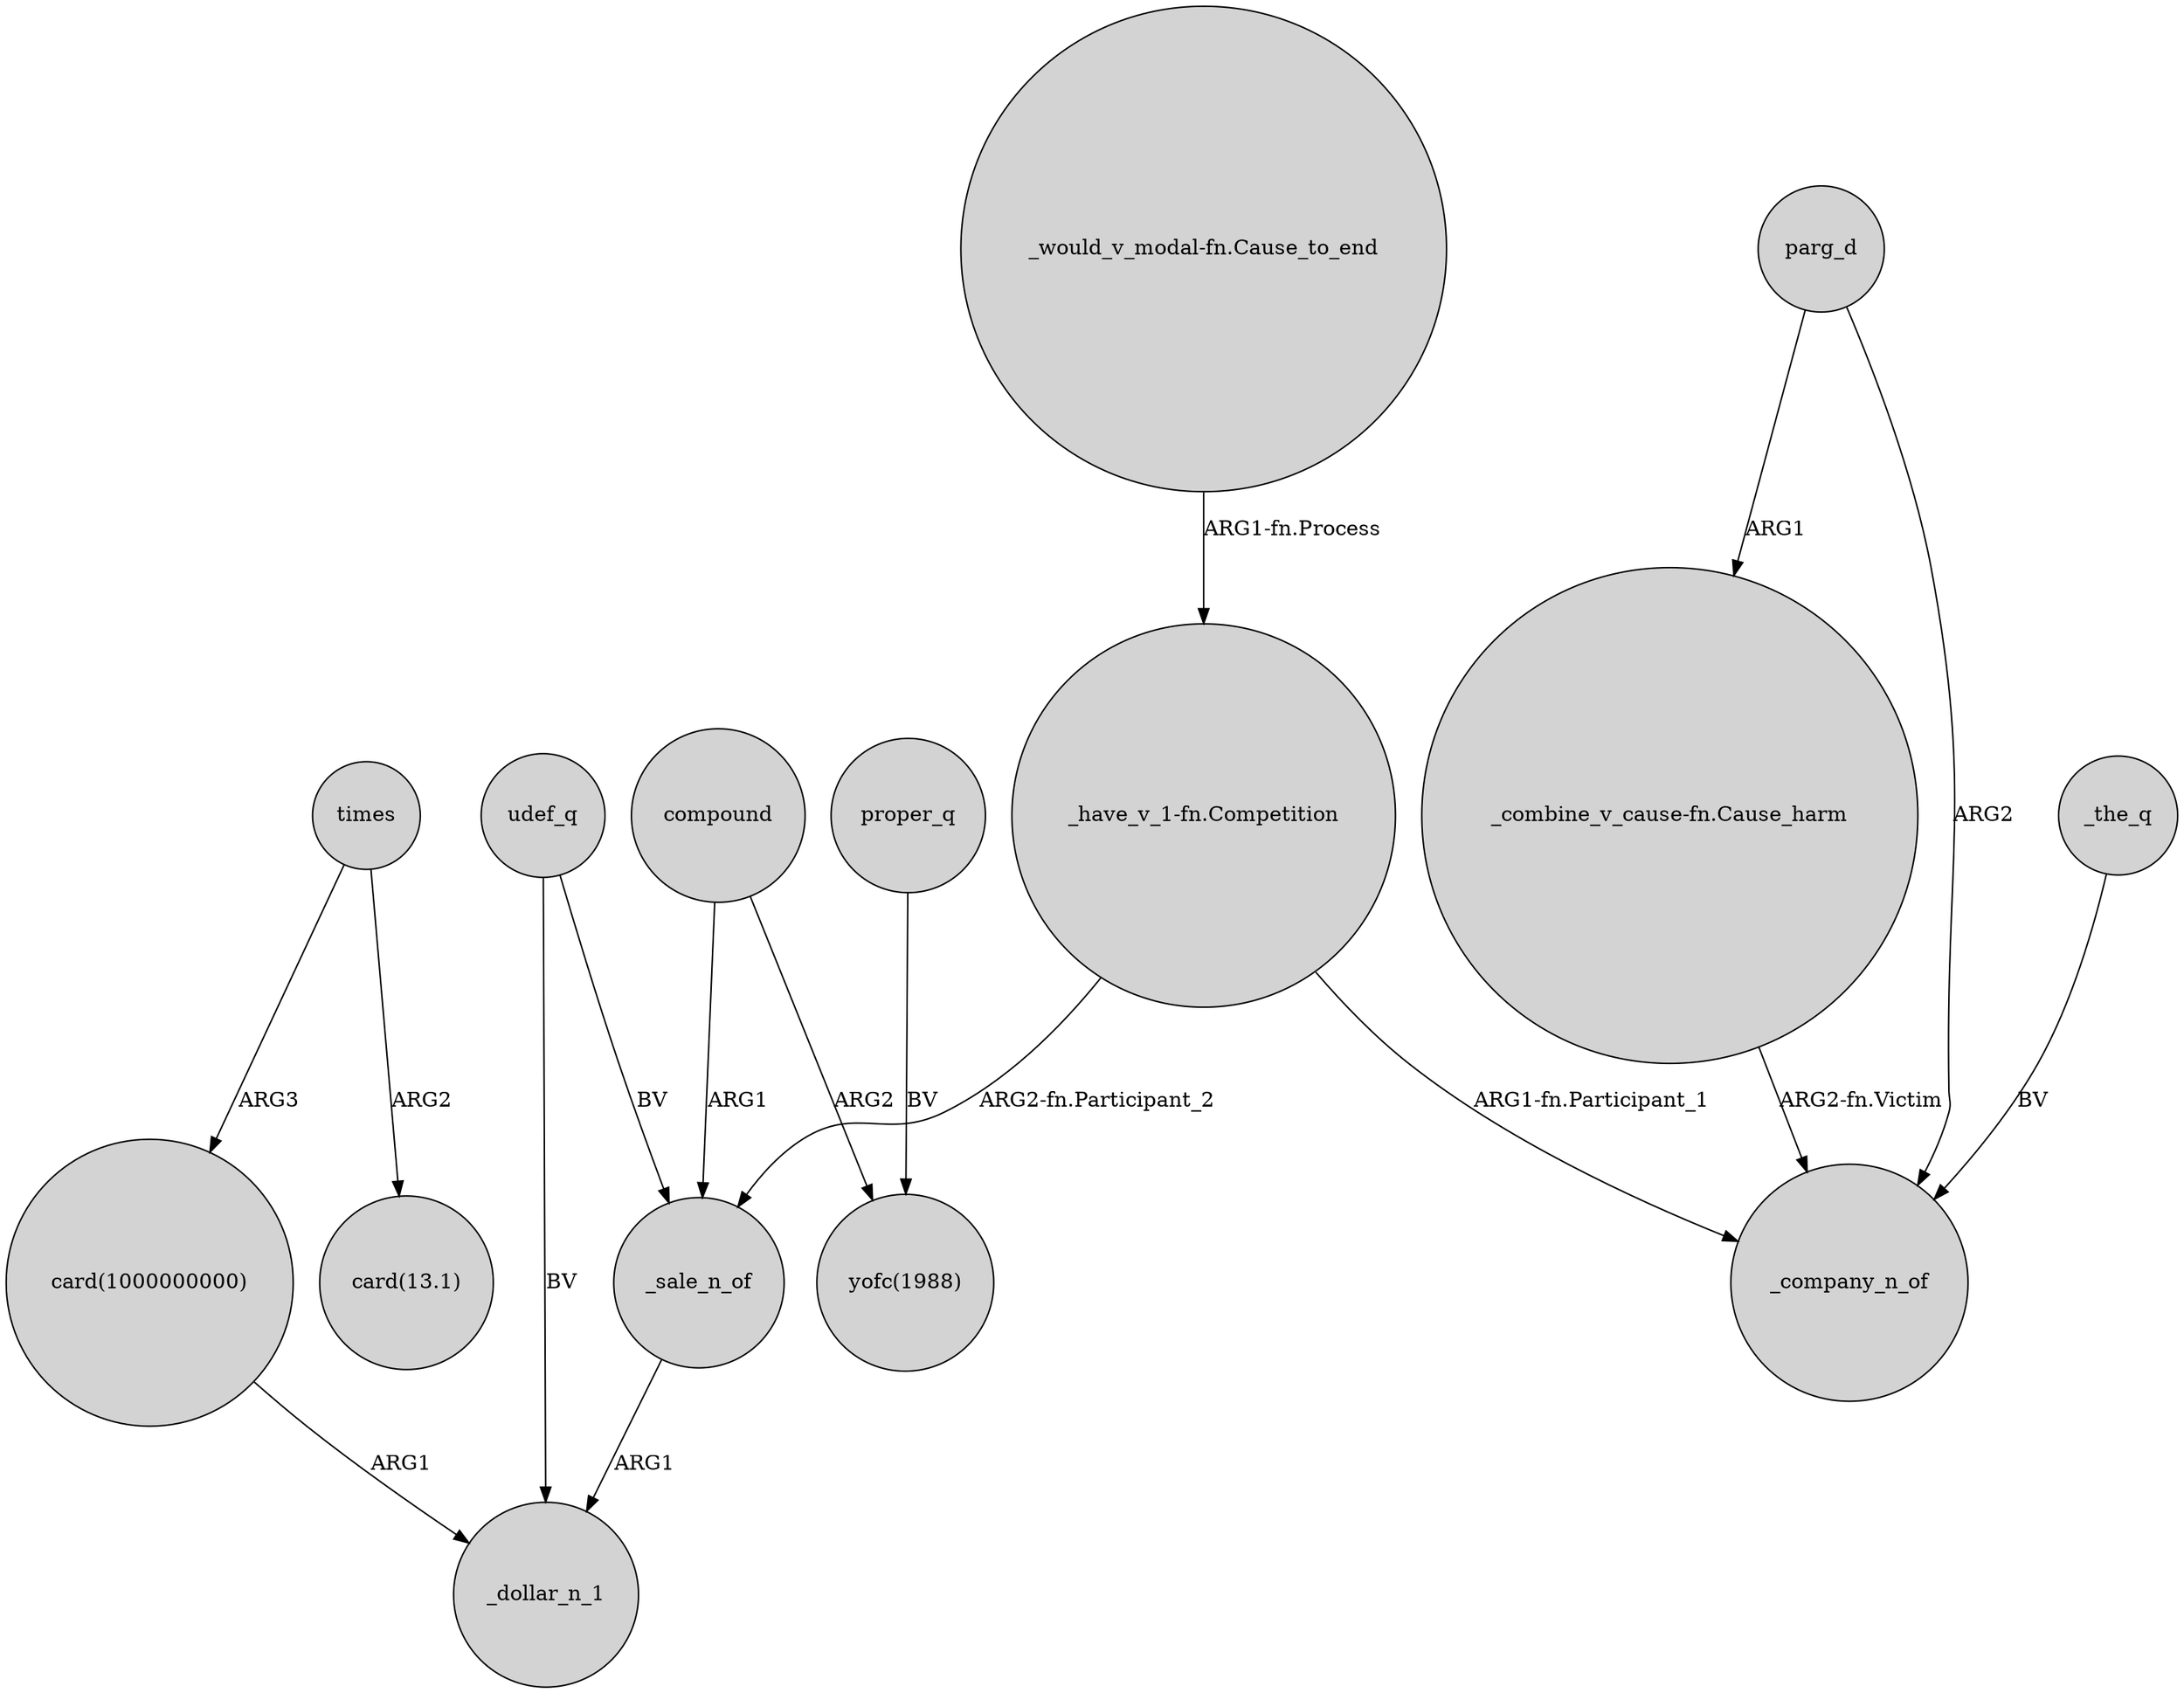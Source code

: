 digraph {
	node [shape=circle style=filled]
	compound -> _sale_n_of [label=ARG1]
	"_would_v_modal-fn.Cause_to_end" -> "_have_v_1-fn.Competition" [label="ARG1-fn.Process"]
	"card(1000000000)" -> _dollar_n_1 [label=ARG1]
	parg_d -> _company_n_of [label=ARG2]
	udef_q -> _sale_n_of [label=BV]
	times -> "card(1000000000)" [label=ARG3]
	"_combine_v_cause-fn.Cause_harm" -> _company_n_of [label="ARG2-fn.Victim"]
	udef_q -> _dollar_n_1 [label=BV]
	_sale_n_of -> _dollar_n_1 [label=ARG1]
	parg_d -> "_combine_v_cause-fn.Cause_harm" [label=ARG1]
	_the_q -> _company_n_of [label=BV]
	"_have_v_1-fn.Competition" -> _sale_n_of [label="ARG2-fn.Participant_2"]
	"_have_v_1-fn.Competition" -> _company_n_of [label="ARG1-fn.Participant_1"]
	proper_q -> "yofc(1988)" [label=BV]
	compound -> "yofc(1988)" [label=ARG2]
	times -> "card(13.1)" [label=ARG2]
}
